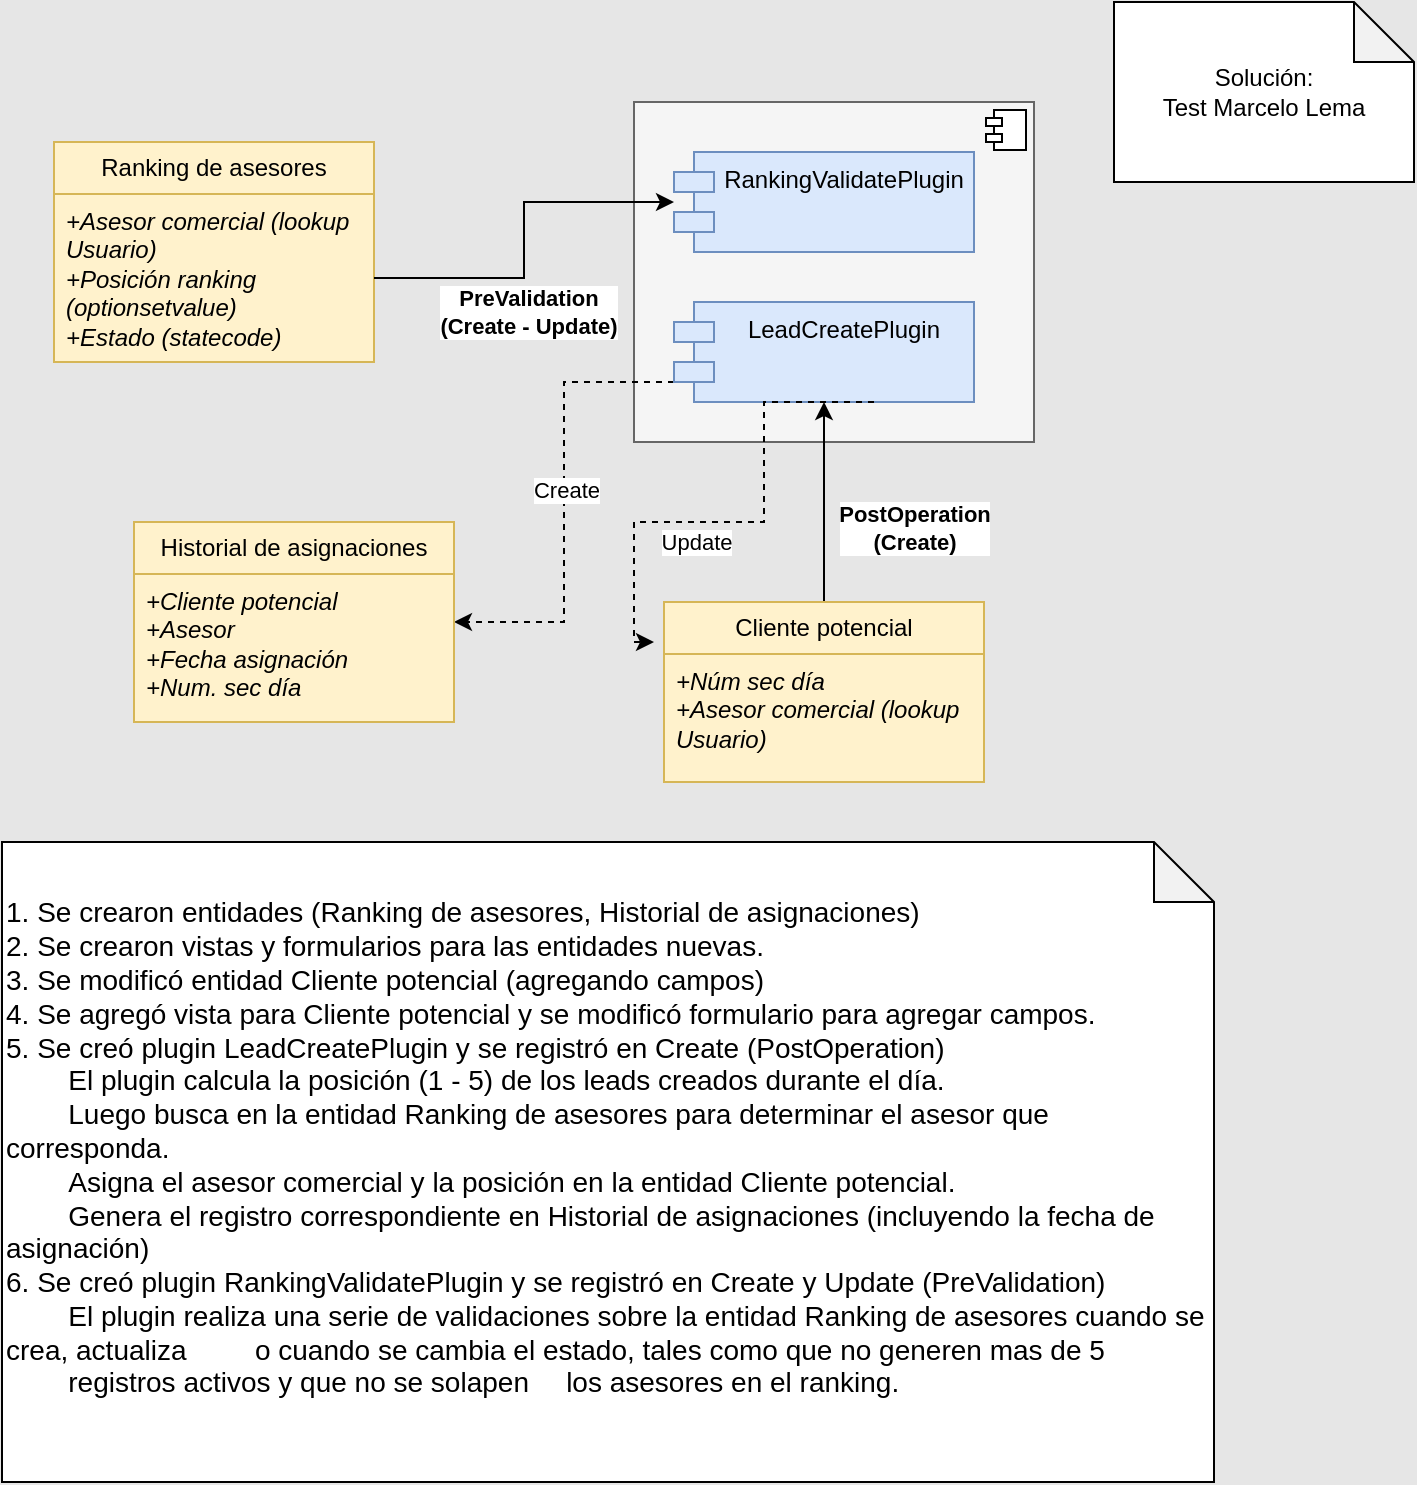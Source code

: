 <mxfile version="28.1.0">
  <diagram name="Página-1" id="fHbUGQqs2-geogwl2rBB">
    <mxGraphModel dx="983" dy="512" grid="1" gridSize="10" guides="1" tooltips="1" connect="1" arrows="1" fold="1" page="1" pageScale="1" pageWidth="827" pageHeight="1169" background="#E6E6E6" math="0" shadow="0">
      <root>
        <mxCell id="0" />
        <mxCell id="1" parent="0" />
        <mxCell id="F4Bcy7MZoGlN8Kw7cCW7-20" value="&lt;p style=&quot;margin:0px;margin-top:6px;text-align:center;&quot;&gt;&lt;br&gt;&lt;/p&gt;" style="align=left;overflow=fill;html=1;dropTarget=0;whiteSpace=wrap;fillColor=#f5f5f5;fontColor=#333333;strokeColor=#666666;" parent="1" vertex="1">
          <mxGeometry x="430" y="70" width="200" height="170" as="geometry" />
        </mxCell>
        <mxCell id="F4Bcy7MZoGlN8Kw7cCW7-21" value="" style="shape=component;jettyWidth=8;jettyHeight=4;" parent="F4Bcy7MZoGlN8Kw7cCW7-20" vertex="1">
          <mxGeometry x="1" width="20" height="20" relative="1" as="geometry">
            <mxPoint x="-24" y="4" as="offset" />
          </mxGeometry>
        </mxCell>
        <mxCell id="F4Bcy7MZoGlN8Kw7cCW7-28" style="edgeStyle=orthogonalEdgeStyle;rounded=0;orthogonalLoop=1;jettySize=auto;html=1;entryX=1;entryY=0.5;entryDx=0;entryDy=0;dashed=1;" parent="1" source="F4Bcy7MZoGlN8Kw7cCW7-2" target="F4Bcy7MZoGlN8Kw7cCW7-8" edge="1">
          <mxGeometry relative="1" as="geometry">
            <Array as="points">
              <mxPoint x="395" y="210" />
              <mxPoint x="395" y="330" />
            </Array>
          </mxGeometry>
        </mxCell>
        <mxCell id="WUlfKK4Cqqpom-nqNxjl-3" value="Create" style="edgeLabel;html=1;align=center;verticalAlign=middle;resizable=0;points=[];" vertex="1" connectable="0" parent="F4Bcy7MZoGlN8Kw7cCW7-28">
          <mxGeometry x="-0.053" y="1" relative="1" as="geometry">
            <mxPoint as="offset" />
          </mxGeometry>
        </mxCell>
        <mxCell id="F4Bcy7MZoGlN8Kw7cCW7-2" value="LeadCreatePlugin" style="shape=module;align=left;spacingLeft=20;align=center;verticalAlign=top;whiteSpace=wrap;html=1;fillColor=#dae8fc;strokeColor=#6c8ebf;" parent="1" vertex="1">
          <mxGeometry x="450" y="170" width="150" height="50" as="geometry" />
        </mxCell>
        <mxCell id="F4Bcy7MZoGlN8Kw7cCW7-3" value="RankingValidatePlugin" style="shape=module;align=left;spacingLeft=20;align=center;verticalAlign=top;whiteSpace=wrap;html=1;fillColor=#dae8fc;strokeColor=#6c8ebf;" parent="1" vertex="1">
          <mxGeometry x="450" y="95" width="150" height="50" as="geometry" />
        </mxCell>
        <mxCell id="F4Bcy7MZoGlN8Kw7cCW7-8" value="Historial de asignaciones" style="swimlane;fontStyle=0;childLayout=stackLayout;horizontal=1;startSize=26;fillColor=#fff2cc;horizontalStack=0;resizeParent=1;resizeParentMax=0;resizeLast=0;collapsible=1;marginBottom=0;whiteSpace=wrap;html=1;strokeColor=#d6b656;gradientColor=none;" parent="1" vertex="1">
          <mxGeometry x="180" y="280" width="160" height="100" as="geometry" />
        </mxCell>
        <mxCell id="F4Bcy7MZoGlN8Kw7cCW7-9" value="&lt;div&gt;&lt;i&gt;+Cliente potencial&lt;br&gt;+Asesor&lt;br&gt;+Fecha asignación&lt;br&gt;+Num. sec día&lt;br&gt;&lt;/i&gt;&lt;/div&gt;" style="text;strokeColor=#d6b656;fillColor=#fff2cc;align=left;verticalAlign=top;spacingLeft=4;spacingRight=4;overflow=hidden;rotatable=0;points=[[0,0.5],[1,0.5]];portConstraint=eastwest;whiteSpace=wrap;html=1;gradientColor=none;" parent="F4Bcy7MZoGlN8Kw7cCW7-8" vertex="1">
          <mxGeometry y="26" width="160" height="74" as="geometry" />
        </mxCell>
        <mxCell id="F4Bcy7MZoGlN8Kw7cCW7-12" value="Ranking de asesores" style="swimlane;fontStyle=0;childLayout=stackLayout;horizontal=1;startSize=26;fillColor=#fff2cc;horizontalStack=0;resizeParent=1;resizeParentMax=0;resizeLast=0;collapsible=1;marginBottom=0;whiteSpace=wrap;html=1;strokeColor=#d6b656;gradientColor=none;" parent="1" vertex="1">
          <mxGeometry x="140" y="90" width="160" height="110" as="geometry" />
        </mxCell>
        <mxCell id="F4Bcy7MZoGlN8Kw7cCW7-13" value="&lt;i&gt;+Asesor comercial (lookup Usuario)&lt;br&gt;+Posición ranking (optionsetvalue)&lt;br&gt;+Estado (statecode)&lt;/i&gt;" style="text;strokeColor=#d6b656;fillColor=#fff2cc;align=left;verticalAlign=top;spacingLeft=4;spacingRight=4;overflow=hidden;rotatable=0;points=[[0,0.5],[1,0.5]];portConstraint=eastwest;whiteSpace=wrap;html=1;gradientColor=none;" parent="F4Bcy7MZoGlN8Kw7cCW7-12" vertex="1">
          <mxGeometry y="26" width="160" height="84" as="geometry" />
        </mxCell>
        <mxCell id="F4Bcy7MZoGlN8Kw7cCW7-22" style="edgeStyle=orthogonalEdgeStyle;rounded=0;orthogonalLoop=1;jettySize=auto;html=1;" parent="1" source="F4Bcy7MZoGlN8Kw7cCW7-14" target="F4Bcy7MZoGlN8Kw7cCW7-2" edge="1">
          <mxGeometry relative="1" as="geometry" />
        </mxCell>
        <mxCell id="F4Bcy7MZoGlN8Kw7cCW7-23" value="&lt;b&gt;PostOperation&lt;br&gt;(Create)&lt;/b&gt;" style="edgeLabel;html=1;align=center;verticalAlign=middle;resizable=0;points=[];" parent="F4Bcy7MZoGlN8Kw7cCW7-22" vertex="1" connectable="0">
          <mxGeometry x="-0.26" y="3" relative="1" as="geometry">
            <mxPoint x="48" as="offset" />
          </mxGeometry>
        </mxCell>
        <mxCell id="F4Bcy7MZoGlN8Kw7cCW7-14" value="Cliente potencial" style="swimlane;fontStyle=0;childLayout=stackLayout;horizontal=1;startSize=26;fillColor=#fff2cc;horizontalStack=0;resizeParent=1;resizeParentMax=0;resizeLast=0;collapsible=1;marginBottom=0;whiteSpace=wrap;html=1;strokeColor=#d6b656;gradientColor=none;" parent="1" vertex="1">
          <mxGeometry x="445" y="320" width="160" height="90" as="geometry" />
        </mxCell>
        <mxCell id="F4Bcy7MZoGlN8Kw7cCW7-15" value="&lt;i&gt;+Núm sec día&lt;br&gt;+Asesor comercial (lookup Usuario)&lt;/i&gt;" style="text;strokeColor=#d6b656;fillColor=#fff2cc;align=left;verticalAlign=top;spacingLeft=4;spacingRight=4;overflow=hidden;rotatable=0;points=[[0,0.5],[1,0.5]];portConstraint=eastwest;whiteSpace=wrap;html=1;gradientColor=none;" parent="F4Bcy7MZoGlN8Kw7cCW7-14" vertex="1">
          <mxGeometry y="26" width="160" height="64" as="geometry" />
        </mxCell>
        <mxCell id="F4Bcy7MZoGlN8Kw7cCW7-18" style="edgeStyle=orthogonalEdgeStyle;rounded=0;orthogonalLoop=1;jettySize=auto;html=1;" parent="1" source="F4Bcy7MZoGlN8Kw7cCW7-13" target="F4Bcy7MZoGlN8Kw7cCW7-3" edge="1">
          <mxGeometry relative="1" as="geometry" />
        </mxCell>
        <mxCell id="F4Bcy7MZoGlN8Kw7cCW7-19" value="&lt;b&gt;PreValidation&lt;br&gt;(Create - Update)&lt;/b&gt;" style="edgeLabel;html=1;align=center;verticalAlign=middle;resizable=0;points=[];" parent="F4Bcy7MZoGlN8Kw7cCW7-18" vertex="1" connectable="0">
          <mxGeometry x="-0.472" y="1" relative="1" as="geometry">
            <mxPoint x="27" y="18" as="offset" />
          </mxGeometry>
        </mxCell>
        <mxCell id="F4Bcy7MZoGlN8Kw7cCW7-31" value="&lt;font style=&quot;font-size: 14px;&quot;&gt;1. Se crearon entidades (Ranking de asesores, Historial de asignaciones)&lt;br&gt;2. Se crearon vistas y formularios para las entidades nuevas.&lt;br&gt;&lt;/font&gt;&lt;div&gt;&lt;div&gt;&lt;font style=&quot;font-size: 14px;&quot;&gt;3. Se modificó entidad Cliente potencial (agregando campos)&lt;br&gt;4. Se agregó vista para Cliente potencial y se modificó formulario para agregar campos.&lt;br&gt;5. Se creó plugin LeadCreatePlugin y se registró en Create (PostOperation)&lt;/font&gt;&lt;/div&gt;&lt;/div&gt;&lt;div&gt;&lt;font style=&quot;font-size: 14px;&quot;&gt;&lt;span style=&quot;white-space: pre;&quot;&gt;&#x9;&lt;/span&gt;El plugin calcula la posición (1 - 5) de los leads creados durante el día.&lt;br&gt;&lt;span style=&quot;white-space: pre;&quot;&gt;&#x9;&lt;/span&gt;Luego&amp;nbsp;busca en la entidad Ranking de asesores para determinar el asesor que corresponda.&lt;br&gt;&lt;span style=&quot;white-space: pre;&quot;&gt;&#x9;&lt;/span&gt;Asigna el asesor comercial y la posición en la entidad Cliente potencial.&lt;br&gt;&lt;span style=&quot;white-space: pre;&quot;&gt;&#x9;&lt;/span&gt;Genera el registro correspondiente en Historial de asignaciones (incluyendo la fecha de asignación)&lt;br&gt;&lt;/font&gt;&lt;div&gt;&lt;font style=&quot;font-size: 14px;&quot;&gt;6. Se creó plugin RankingValidatePlugin y se registró en Create y Update (PreValidation)&lt;br&gt;&lt;span style=&quot;white-space: pre;&quot;&gt;&#x9;&lt;/span&gt;El plugin realiza una serie de validaciones sobre la entidad Ranking de asesores cuando se crea, actualiza &lt;span style=&quot;white-space: pre;&quot;&gt;&#x9;&lt;/span&gt;o cuando se cambia el estado, tales como que no generen mas de 5 &lt;span style=&quot;white-space: pre;&quot;&gt;&#x9;&lt;/span&gt;registros activos y que no se solapen &lt;span style=&quot;white-space: pre;&quot;&gt;&#x9;&lt;/span&gt;los asesores en el ranking.&lt;/font&gt;&lt;br&gt;&lt;/div&gt;&lt;/div&gt;&lt;div&gt;&lt;br&gt;&lt;/div&gt;" style="shape=note;whiteSpace=wrap;html=1;backgroundOutline=1;darkOpacity=0.05;align=left;" parent="1" vertex="1">
          <mxGeometry x="114" y="440" width="606" height="320" as="geometry" />
        </mxCell>
        <mxCell id="WUlfKK4Cqqpom-nqNxjl-2" value="Solución:&lt;br&gt;Test Marcelo Lema" style="shape=note;whiteSpace=wrap;html=1;backgroundOutline=1;darkOpacity=0.05;" vertex="1" parent="1">
          <mxGeometry x="670" y="20" width="150" height="90" as="geometry" />
        </mxCell>
        <mxCell id="WUlfKK4Cqqpom-nqNxjl-4" style="edgeStyle=orthogonalEdgeStyle;rounded=0;orthogonalLoop=1;jettySize=auto;html=1;dashed=1;" edge="1" parent="1">
          <mxGeometry relative="1" as="geometry">
            <Array as="points">
              <mxPoint x="495" y="220" />
              <mxPoint x="495" y="280" />
              <mxPoint x="430" y="280" />
            </Array>
            <mxPoint x="550" y="220" as="sourcePoint" />
            <mxPoint x="440" y="340" as="targetPoint" />
          </mxGeometry>
        </mxCell>
        <mxCell id="WUlfKK4Cqqpom-nqNxjl-5" value="Update" style="edgeLabel;html=1;align=center;verticalAlign=middle;resizable=0;points=[];" vertex="1" connectable="0" parent="WUlfKK4Cqqpom-nqNxjl-4">
          <mxGeometry x="-0.053" y="1" relative="1" as="geometry">
            <mxPoint x="-31" y="9" as="offset" />
          </mxGeometry>
        </mxCell>
      </root>
    </mxGraphModel>
  </diagram>
</mxfile>
